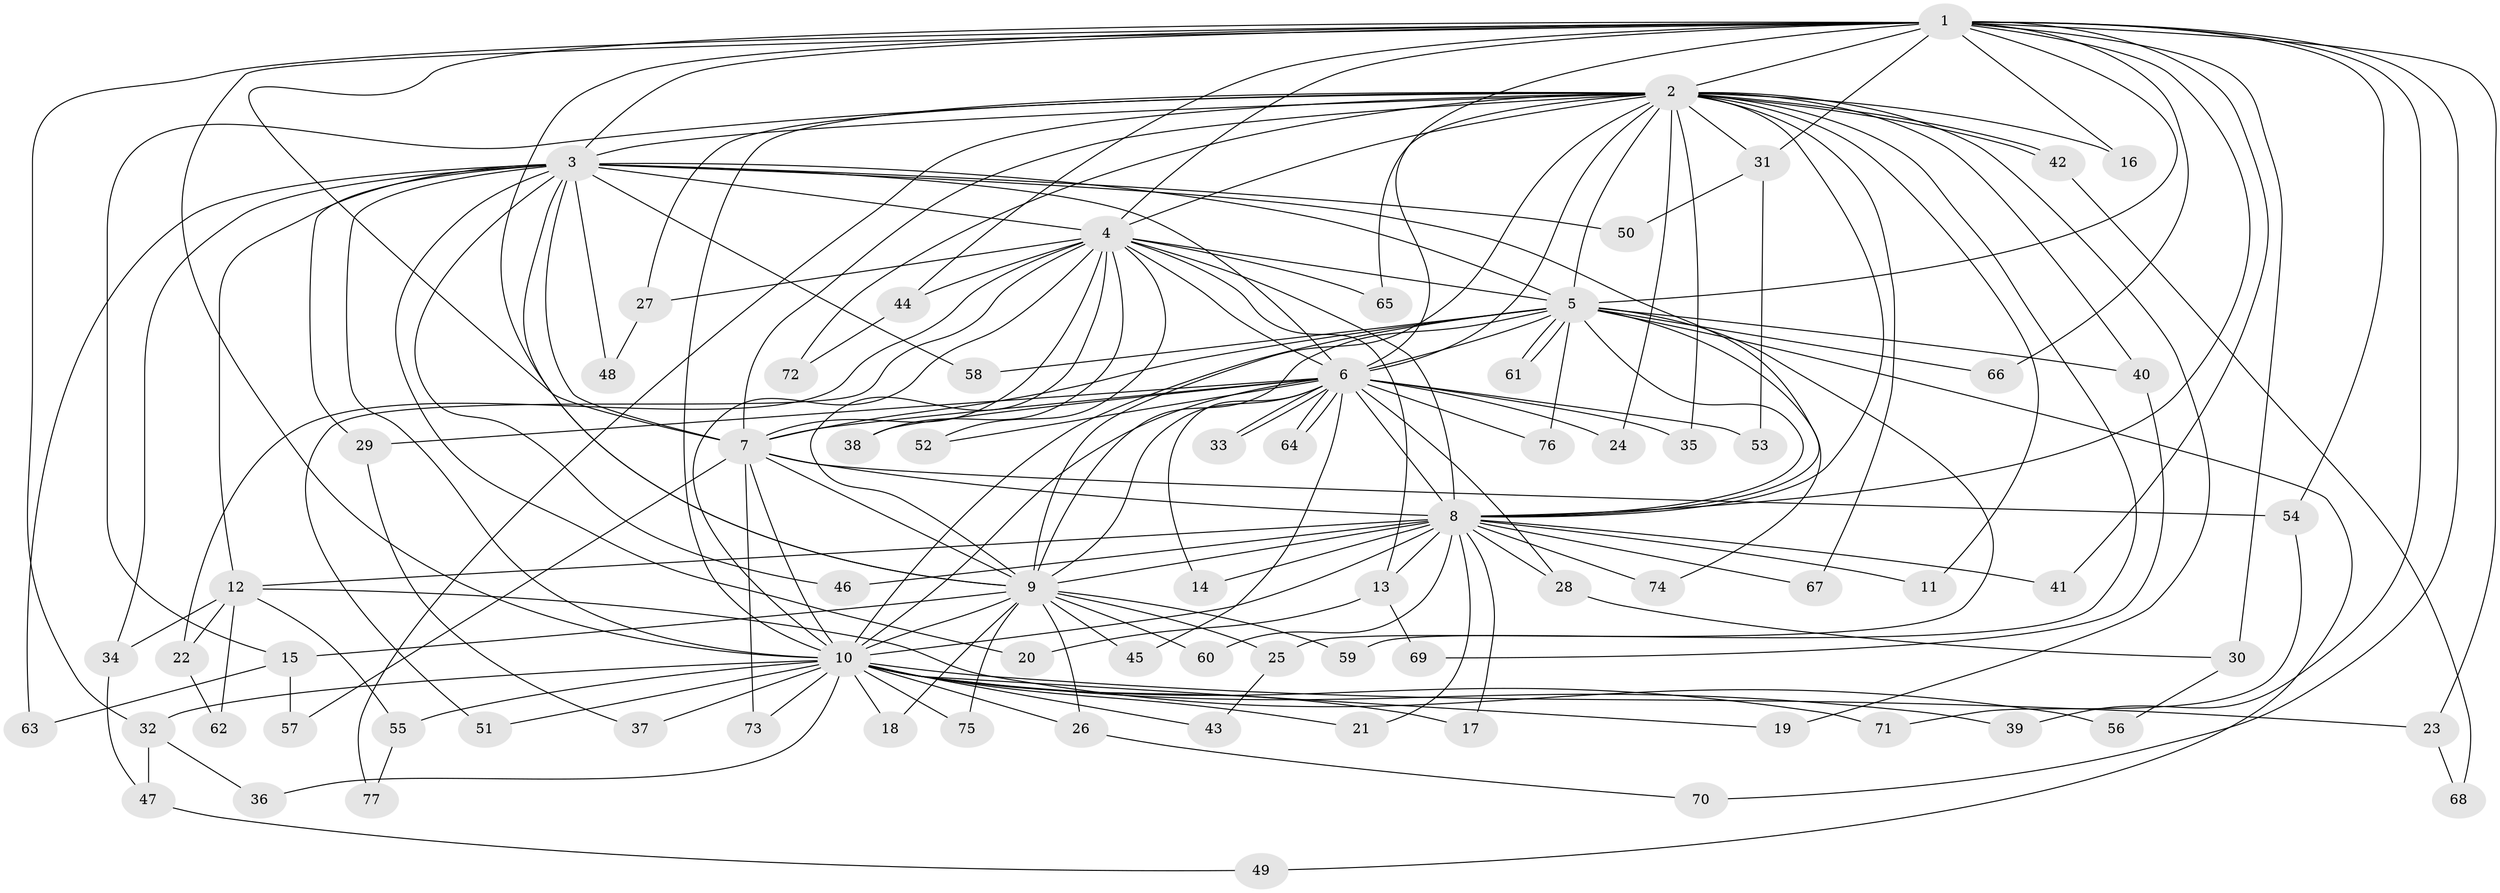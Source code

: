 // Generated by graph-tools (version 1.1) at 2025/25/03/09/25 03:25:49]
// undirected, 77 vertices, 179 edges
graph export_dot {
graph [start="1"]
  node [color=gray90,style=filled];
  1;
  2;
  3;
  4;
  5;
  6;
  7;
  8;
  9;
  10;
  11;
  12;
  13;
  14;
  15;
  16;
  17;
  18;
  19;
  20;
  21;
  22;
  23;
  24;
  25;
  26;
  27;
  28;
  29;
  30;
  31;
  32;
  33;
  34;
  35;
  36;
  37;
  38;
  39;
  40;
  41;
  42;
  43;
  44;
  45;
  46;
  47;
  48;
  49;
  50;
  51;
  52;
  53;
  54;
  55;
  56;
  57;
  58;
  59;
  60;
  61;
  62;
  63;
  64;
  65;
  66;
  67;
  68;
  69;
  70;
  71;
  72;
  73;
  74;
  75;
  76;
  77;
  1 -- 2;
  1 -- 3;
  1 -- 4;
  1 -- 5;
  1 -- 6;
  1 -- 7;
  1 -- 8;
  1 -- 9;
  1 -- 10;
  1 -- 16;
  1 -- 23;
  1 -- 30;
  1 -- 31;
  1 -- 32;
  1 -- 39;
  1 -- 41;
  1 -- 44;
  1 -- 54;
  1 -- 66;
  1 -- 70;
  2 -- 3;
  2 -- 4;
  2 -- 5;
  2 -- 6;
  2 -- 7;
  2 -- 8;
  2 -- 9;
  2 -- 10;
  2 -- 11;
  2 -- 15;
  2 -- 16;
  2 -- 19;
  2 -- 24;
  2 -- 27;
  2 -- 31;
  2 -- 35;
  2 -- 40;
  2 -- 42;
  2 -- 42;
  2 -- 59;
  2 -- 65;
  2 -- 67;
  2 -- 72;
  2 -- 77;
  3 -- 4;
  3 -- 5;
  3 -- 6;
  3 -- 7;
  3 -- 8;
  3 -- 9;
  3 -- 10;
  3 -- 12;
  3 -- 20;
  3 -- 29;
  3 -- 34;
  3 -- 46;
  3 -- 48;
  3 -- 50;
  3 -- 58;
  3 -- 63;
  4 -- 5;
  4 -- 6;
  4 -- 7;
  4 -- 8;
  4 -- 9;
  4 -- 10;
  4 -- 13;
  4 -- 22;
  4 -- 27;
  4 -- 38;
  4 -- 44;
  4 -- 51;
  4 -- 52;
  4 -- 65;
  5 -- 6;
  5 -- 7;
  5 -- 8;
  5 -- 9;
  5 -- 10;
  5 -- 25;
  5 -- 40;
  5 -- 49;
  5 -- 58;
  5 -- 61;
  5 -- 61;
  5 -- 66;
  5 -- 74;
  5 -- 76;
  6 -- 7;
  6 -- 8;
  6 -- 9;
  6 -- 10;
  6 -- 14;
  6 -- 24;
  6 -- 28;
  6 -- 29;
  6 -- 33;
  6 -- 33;
  6 -- 35;
  6 -- 38;
  6 -- 45;
  6 -- 52;
  6 -- 53;
  6 -- 64;
  6 -- 64;
  6 -- 76;
  7 -- 8;
  7 -- 9;
  7 -- 10;
  7 -- 54;
  7 -- 57;
  7 -- 73;
  8 -- 9;
  8 -- 10;
  8 -- 11;
  8 -- 12;
  8 -- 13;
  8 -- 14;
  8 -- 17;
  8 -- 21;
  8 -- 28;
  8 -- 41;
  8 -- 46;
  8 -- 60;
  8 -- 67;
  8 -- 74;
  9 -- 10;
  9 -- 15;
  9 -- 18;
  9 -- 25;
  9 -- 26;
  9 -- 45;
  9 -- 59;
  9 -- 60;
  9 -- 75;
  10 -- 17;
  10 -- 18;
  10 -- 19;
  10 -- 21;
  10 -- 23;
  10 -- 26;
  10 -- 32;
  10 -- 36;
  10 -- 37;
  10 -- 39;
  10 -- 43;
  10 -- 51;
  10 -- 55;
  10 -- 71;
  10 -- 73;
  10 -- 75;
  12 -- 22;
  12 -- 34;
  12 -- 55;
  12 -- 56;
  12 -- 62;
  13 -- 20;
  13 -- 69;
  15 -- 57;
  15 -- 63;
  22 -- 62;
  23 -- 68;
  25 -- 43;
  26 -- 70;
  27 -- 48;
  28 -- 30;
  29 -- 37;
  30 -- 56;
  31 -- 50;
  31 -- 53;
  32 -- 36;
  32 -- 47;
  34 -- 47;
  40 -- 69;
  42 -- 68;
  44 -- 72;
  47 -- 49;
  54 -- 71;
  55 -- 77;
}
